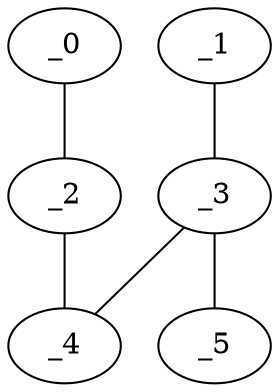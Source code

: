 graph KP1_0124 {
	_0	 [x="0.584508",
		y="2.44937"];
	_2	 [x="0.766382",
		y="0.662138"];
	_0 -- _2;
	_1	 [x="1.6499",
		y="2.64587"];
	_3	 [x="0.59",
		y="1.75"];
	_1 -- _3;
	_4	 [x="2.36683",
		y="0.807559"];
	_2 -- _4;
	_3 -- _4;
	_5	 [x="2.70993",
		y="2.0234"];
	_3 -- _5;
}
